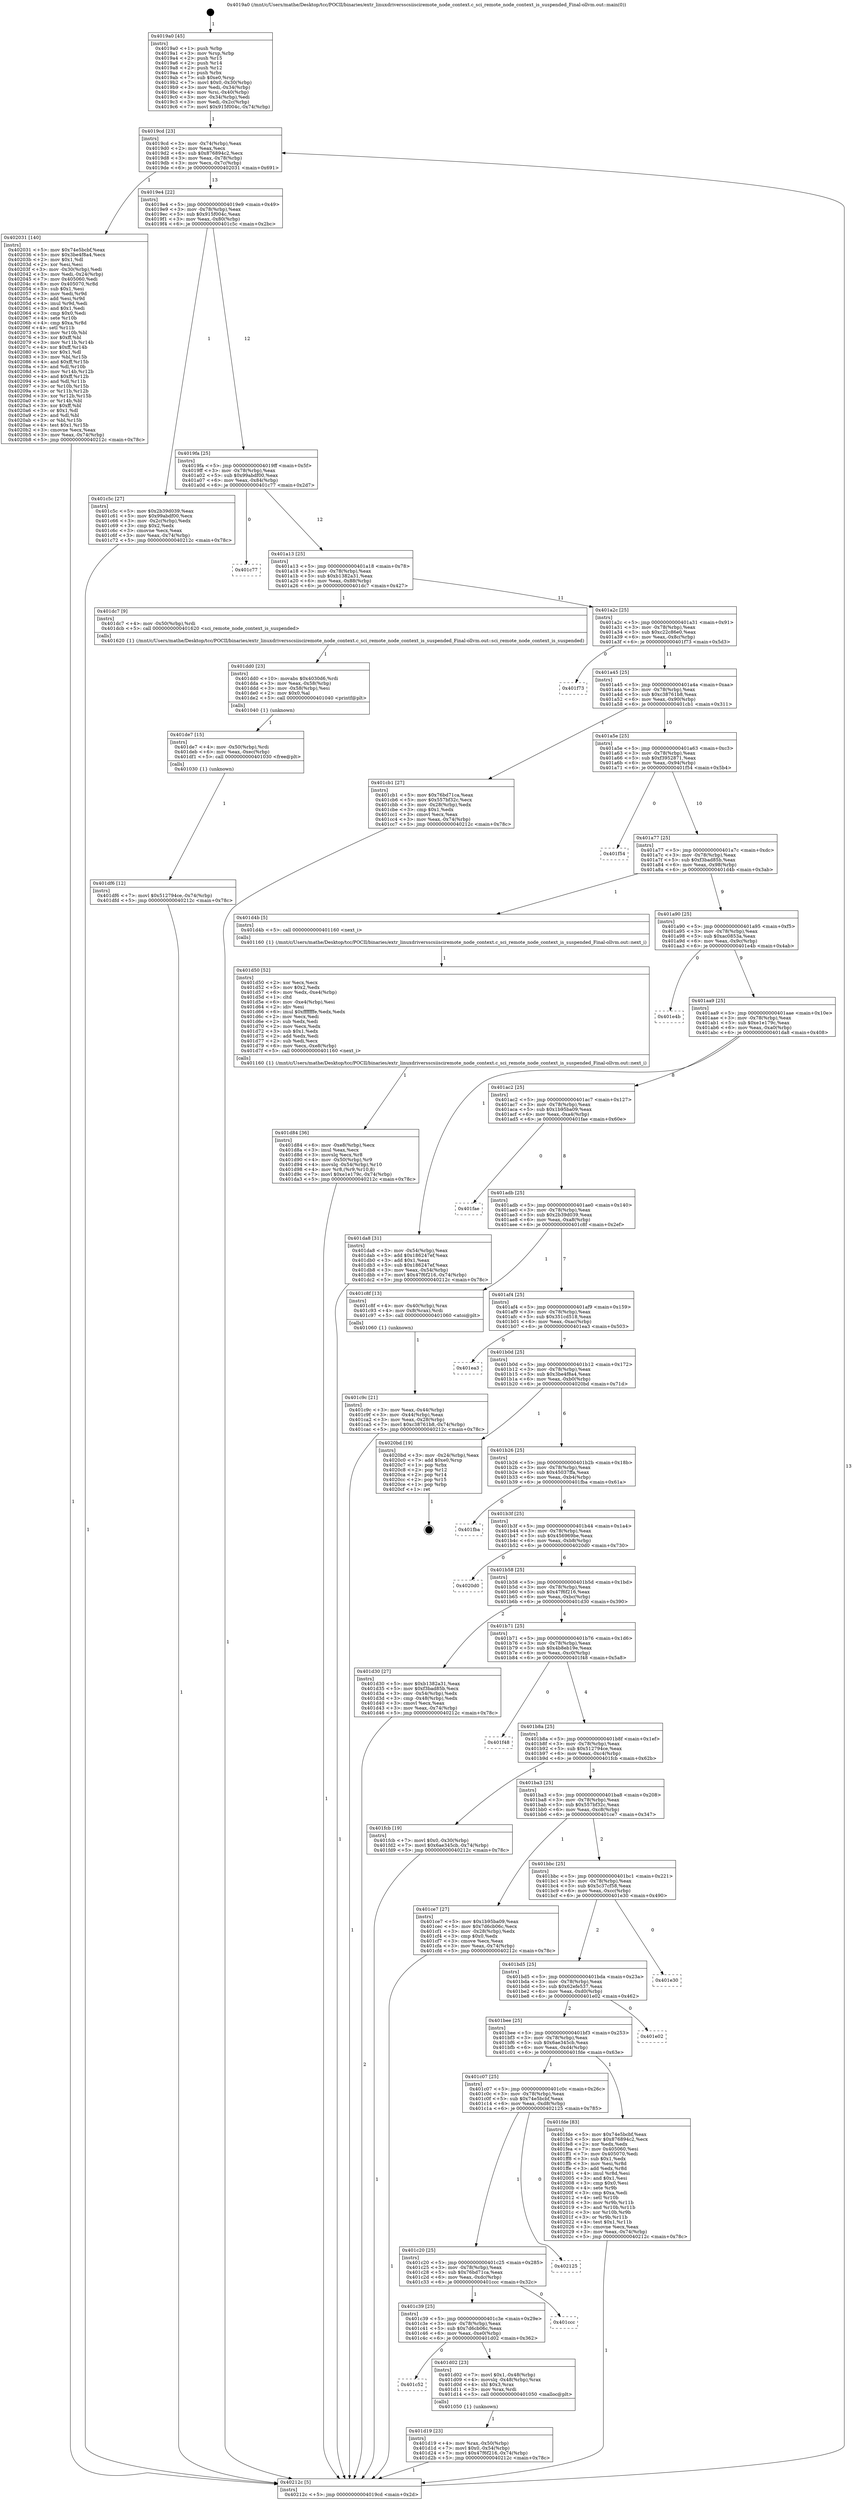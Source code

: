 digraph "0x4019a0" {
  label = "0x4019a0 (/mnt/c/Users/mathe/Desktop/tcc/POCII/binaries/extr_linuxdriversscsiisciremote_node_context.c_sci_remote_node_context_is_suspended_Final-ollvm.out::main(0))"
  labelloc = "t"
  node[shape=record]

  Entry [label="",width=0.3,height=0.3,shape=circle,fillcolor=black,style=filled]
  "0x4019cd" [label="{
     0x4019cd [23]\l
     | [instrs]\l
     &nbsp;&nbsp;0x4019cd \<+3\>: mov -0x74(%rbp),%eax\l
     &nbsp;&nbsp;0x4019d0 \<+2\>: mov %eax,%ecx\l
     &nbsp;&nbsp;0x4019d2 \<+6\>: sub $0x876894c2,%ecx\l
     &nbsp;&nbsp;0x4019d8 \<+3\>: mov %eax,-0x78(%rbp)\l
     &nbsp;&nbsp;0x4019db \<+3\>: mov %ecx,-0x7c(%rbp)\l
     &nbsp;&nbsp;0x4019de \<+6\>: je 0000000000402031 \<main+0x691\>\l
  }"]
  "0x402031" [label="{
     0x402031 [140]\l
     | [instrs]\l
     &nbsp;&nbsp;0x402031 \<+5\>: mov $0x74e5bcbf,%eax\l
     &nbsp;&nbsp;0x402036 \<+5\>: mov $0x3be4f8a4,%ecx\l
     &nbsp;&nbsp;0x40203b \<+2\>: mov $0x1,%dl\l
     &nbsp;&nbsp;0x40203d \<+2\>: xor %esi,%esi\l
     &nbsp;&nbsp;0x40203f \<+3\>: mov -0x30(%rbp),%edi\l
     &nbsp;&nbsp;0x402042 \<+3\>: mov %edi,-0x24(%rbp)\l
     &nbsp;&nbsp;0x402045 \<+7\>: mov 0x405060,%edi\l
     &nbsp;&nbsp;0x40204c \<+8\>: mov 0x405070,%r8d\l
     &nbsp;&nbsp;0x402054 \<+3\>: sub $0x1,%esi\l
     &nbsp;&nbsp;0x402057 \<+3\>: mov %edi,%r9d\l
     &nbsp;&nbsp;0x40205a \<+3\>: add %esi,%r9d\l
     &nbsp;&nbsp;0x40205d \<+4\>: imul %r9d,%edi\l
     &nbsp;&nbsp;0x402061 \<+3\>: and $0x1,%edi\l
     &nbsp;&nbsp;0x402064 \<+3\>: cmp $0x0,%edi\l
     &nbsp;&nbsp;0x402067 \<+4\>: sete %r10b\l
     &nbsp;&nbsp;0x40206b \<+4\>: cmp $0xa,%r8d\l
     &nbsp;&nbsp;0x40206f \<+4\>: setl %r11b\l
     &nbsp;&nbsp;0x402073 \<+3\>: mov %r10b,%bl\l
     &nbsp;&nbsp;0x402076 \<+3\>: xor $0xff,%bl\l
     &nbsp;&nbsp;0x402079 \<+3\>: mov %r11b,%r14b\l
     &nbsp;&nbsp;0x40207c \<+4\>: xor $0xff,%r14b\l
     &nbsp;&nbsp;0x402080 \<+3\>: xor $0x1,%dl\l
     &nbsp;&nbsp;0x402083 \<+3\>: mov %bl,%r15b\l
     &nbsp;&nbsp;0x402086 \<+4\>: and $0xff,%r15b\l
     &nbsp;&nbsp;0x40208a \<+3\>: and %dl,%r10b\l
     &nbsp;&nbsp;0x40208d \<+3\>: mov %r14b,%r12b\l
     &nbsp;&nbsp;0x402090 \<+4\>: and $0xff,%r12b\l
     &nbsp;&nbsp;0x402094 \<+3\>: and %dl,%r11b\l
     &nbsp;&nbsp;0x402097 \<+3\>: or %r10b,%r15b\l
     &nbsp;&nbsp;0x40209a \<+3\>: or %r11b,%r12b\l
     &nbsp;&nbsp;0x40209d \<+3\>: xor %r12b,%r15b\l
     &nbsp;&nbsp;0x4020a0 \<+3\>: or %r14b,%bl\l
     &nbsp;&nbsp;0x4020a3 \<+3\>: xor $0xff,%bl\l
     &nbsp;&nbsp;0x4020a6 \<+3\>: or $0x1,%dl\l
     &nbsp;&nbsp;0x4020a9 \<+2\>: and %dl,%bl\l
     &nbsp;&nbsp;0x4020ab \<+3\>: or %bl,%r15b\l
     &nbsp;&nbsp;0x4020ae \<+4\>: test $0x1,%r15b\l
     &nbsp;&nbsp;0x4020b2 \<+3\>: cmovne %ecx,%eax\l
     &nbsp;&nbsp;0x4020b5 \<+3\>: mov %eax,-0x74(%rbp)\l
     &nbsp;&nbsp;0x4020b8 \<+5\>: jmp 000000000040212c \<main+0x78c\>\l
  }"]
  "0x4019e4" [label="{
     0x4019e4 [22]\l
     | [instrs]\l
     &nbsp;&nbsp;0x4019e4 \<+5\>: jmp 00000000004019e9 \<main+0x49\>\l
     &nbsp;&nbsp;0x4019e9 \<+3\>: mov -0x78(%rbp),%eax\l
     &nbsp;&nbsp;0x4019ec \<+5\>: sub $0x915f004c,%eax\l
     &nbsp;&nbsp;0x4019f1 \<+3\>: mov %eax,-0x80(%rbp)\l
     &nbsp;&nbsp;0x4019f4 \<+6\>: je 0000000000401c5c \<main+0x2bc\>\l
  }"]
  Exit [label="",width=0.3,height=0.3,shape=circle,fillcolor=black,style=filled,peripheries=2]
  "0x401c5c" [label="{
     0x401c5c [27]\l
     | [instrs]\l
     &nbsp;&nbsp;0x401c5c \<+5\>: mov $0x2b39d039,%eax\l
     &nbsp;&nbsp;0x401c61 \<+5\>: mov $0x99abdf00,%ecx\l
     &nbsp;&nbsp;0x401c66 \<+3\>: mov -0x2c(%rbp),%edx\l
     &nbsp;&nbsp;0x401c69 \<+3\>: cmp $0x2,%edx\l
     &nbsp;&nbsp;0x401c6c \<+3\>: cmovne %ecx,%eax\l
     &nbsp;&nbsp;0x401c6f \<+3\>: mov %eax,-0x74(%rbp)\l
     &nbsp;&nbsp;0x401c72 \<+5\>: jmp 000000000040212c \<main+0x78c\>\l
  }"]
  "0x4019fa" [label="{
     0x4019fa [25]\l
     | [instrs]\l
     &nbsp;&nbsp;0x4019fa \<+5\>: jmp 00000000004019ff \<main+0x5f\>\l
     &nbsp;&nbsp;0x4019ff \<+3\>: mov -0x78(%rbp),%eax\l
     &nbsp;&nbsp;0x401a02 \<+5\>: sub $0x99abdf00,%eax\l
     &nbsp;&nbsp;0x401a07 \<+6\>: mov %eax,-0x84(%rbp)\l
     &nbsp;&nbsp;0x401a0d \<+6\>: je 0000000000401c77 \<main+0x2d7\>\l
  }"]
  "0x40212c" [label="{
     0x40212c [5]\l
     | [instrs]\l
     &nbsp;&nbsp;0x40212c \<+5\>: jmp 00000000004019cd \<main+0x2d\>\l
  }"]
  "0x4019a0" [label="{
     0x4019a0 [45]\l
     | [instrs]\l
     &nbsp;&nbsp;0x4019a0 \<+1\>: push %rbp\l
     &nbsp;&nbsp;0x4019a1 \<+3\>: mov %rsp,%rbp\l
     &nbsp;&nbsp;0x4019a4 \<+2\>: push %r15\l
     &nbsp;&nbsp;0x4019a6 \<+2\>: push %r14\l
     &nbsp;&nbsp;0x4019a8 \<+2\>: push %r12\l
     &nbsp;&nbsp;0x4019aa \<+1\>: push %rbx\l
     &nbsp;&nbsp;0x4019ab \<+7\>: sub $0xe0,%rsp\l
     &nbsp;&nbsp;0x4019b2 \<+7\>: movl $0x0,-0x30(%rbp)\l
     &nbsp;&nbsp;0x4019b9 \<+3\>: mov %edi,-0x34(%rbp)\l
     &nbsp;&nbsp;0x4019bc \<+4\>: mov %rsi,-0x40(%rbp)\l
     &nbsp;&nbsp;0x4019c0 \<+3\>: mov -0x34(%rbp),%edi\l
     &nbsp;&nbsp;0x4019c3 \<+3\>: mov %edi,-0x2c(%rbp)\l
     &nbsp;&nbsp;0x4019c6 \<+7\>: movl $0x915f004c,-0x74(%rbp)\l
  }"]
  "0x401df6" [label="{
     0x401df6 [12]\l
     | [instrs]\l
     &nbsp;&nbsp;0x401df6 \<+7\>: movl $0x512794ce,-0x74(%rbp)\l
     &nbsp;&nbsp;0x401dfd \<+5\>: jmp 000000000040212c \<main+0x78c\>\l
  }"]
  "0x401c77" [label="{
     0x401c77\l
  }", style=dashed]
  "0x401a13" [label="{
     0x401a13 [25]\l
     | [instrs]\l
     &nbsp;&nbsp;0x401a13 \<+5\>: jmp 0000000000401a18 \<main+0x78\>\l
     &nbsp;&nbsp;0x401a18 \<+3\>: mov -0x78(%rbp),%eax\l
     &nbsp;&nbsp;0x401a1b \<+5\>: sub $0xb1382a31,%eax\l
     &nbsp;&nbsp;0x401a20 \<+6\>: mov %eax,-0x88(%rbp)\l
     &nbsp;&nbsp;0x401a26 \<+6\>: je 0000000000401dc7 \<main+0x427\>\l
  }"]
  "0x401de7" [label="{
     0x401de7 [15]\l
     | [instrs]\l
     &nbsp;&nbsp;0x401de7 \<+4\>: mov -0x50(%rbp),%rdi\l
     &nbsp;&nbsp;0x401deb \<+6\>: mov %eax,-0xec(%rbp)\l
     &nbsp;&nbsp;0x401df1 \<+5\>: call 0000000000401030 \<free@plt\>\l
     | [calls]\l
     &nbsp;&nbsp;0x401030 \{1\} (unknown)\l
  }"]
  "0x401dc7" [label="{
     0x401dc7 [9]\l
     | [instrs]\l
     &nbsp;&nbsp;0x401dc7 \<+4\>: mov -0x50(%rbp),%rdi\l
     &nbsp;&nbsp;0x401dcb \<+5\>: call 0000000000401620 \<sci_remote_node_context_is_suspended\>\l
     | [calls]\l
     &nbsp;&nbsp;0x401620 \{1\} (/mnt/c/Users/mathe/Desktop/tcc/POCII/binaries/extr_linuxdriversscsiisciremote_node_context.c_sci_remote_node_context_is_suspended_Final-ollvm.out::sci_remote_node_context_is_suspended)\l
  }"]
  "0x401a2c" [label="{
     0x401a2c [25]\l
     | [instrs]\l
     &nbsp;&nbsp;0x401a2c \<+5\>: jmp 0000000000401a31 \<main+0x91\>\l
     &nbsp;&nbsp;0x401a31 \<+3\>: mov -0x78(%rbp),%eax\l
     &nbsp;&nbsp;0x401a34 \<+5\>: sub $0xc22c86e0,%eax\l
     &nbsp;&nbsp;0x401a39 \<+6\>: mov %eax,-0x8c(%rbp)\l
     &nbsp;&nbsp;0x401a3f \<+6\>: je 0000000000401f73 \<main+0x5d3\>\l
  }"]
  "0x401dd0" [label="{
     0x401dd0 [23]\l
     | [instrs]\l
     &nbsp;&nbsp;0x401dd0 \<+10\>: movabs $0x4030d6,%rdi\l
     &nbsp;&nbsp;0x401dda \<+3\>: mov %eax,-0x58(%rbp)\l
     &nbsp;&nbsp;0x401ddd \<+3\>: mov -0x58(%rbp),%esi\l
     &nbsp;&nbsp;0x401de0 \<+2\>: mov $0x0,%al\l
     &nbsp;&nbsp;0x401de2 \<+5\>: call 0000000000401040 \<printf@plt\>\l
     | [calls]\l
     &nbsp;&nbsp;0x401040 \{1\} (unknown)\l
  }"]
  "0x401f73" [label="{
     0x401f73\l
  }", style=dashed]
  "0x401a45" [label="{
     0x401a45 [25]\l
     | [instrs]\l
     &nbsp;&nbsp;0x401a45 \<+5\>: jmp 0000000000401a4a \<main+0xaa\>\l
     &nbsp;&nbsp;0x401a4a \<+3\>: mov -0x78(%rbp),%eax\l
     &nbsp;&nbsp;0x401a4d \<+5\>: sub $0xc38761b8,%eax\l
     &nbsp;&nbsp;0x401a52 \<+6\>: mov %eax,-0x90(%rbp)\l
     &nbsp;&nbsp;0x401a58 \<+6\>: je 0000000000401cb1 \<main+0x311\>\l
  }"]
  "0x401d84" [label="{
     0x401d84 [36]\l
     | [instrs]\l
     &nbsp;&nbsp;0x401d84 \<+6\>: mov -0xe8(%rbp),%ecx\l
     &nbsp;&nbsp;0x401d8a \<+3\>: imul %eax,%ecx\l
     &nbsp;&nbsp;0x401d8d \<+3\>: movslq %ecx,%r8\l
     &nbsp;&nbsp;0x401d90 \<+4\>: mov -0x50(%rbp),%r9\l
     &nbsp;&nbsp;0x401d94 \<+4\>: movslq -0x54(%rbp),%r10\l
     &nbsp;&nbsp;0x401d98 \<+4\>: mov %r8,(%r9,%r10,8)\l
     &nbsp;&nbsp;0x401d9c \<+7\>: movl $0xe1e179c,-0x74(%rbp)\l
     &nbsp;&nbsp;0x401da3 \<+5\>: jmp 000000000040212c \<main+0x78c\>\l
  }"]
  "0x401cb1" [label="{
     0x401cb1 [27]\l
     | [instrs]\l
     &nbsp;&nbsp;0x401cb1 \<+5\>: mov $0x76bd71ca,%eax\l
     &nbsp;&nbsp;0x401cb6 \<+5\>: mov $0x557bf32c,%ecx\l
     &nbsp;&nbsp;0x401cbb \<+3\>: mov -0x28(%rbp),%edx\l
     &nbsp;&nbsp;0x401cbe \<+3\>: cmp $0x1,%edx\l
     &nbsp;&nbsp;0x401cc1 \<+3\>: cmovl %ecx,%eax\l
     &nbsp;&nbsp;0x401cc4 \<+3\>: mov %eax,-0x74(%rbp)\l
     &nbsp;&nbsp;0x401cc7 \<+5\>: jmp 000000000040212c \<main+0x78c\>\l
  }"]
  "0x401a5e" [label="{
     0x401a5e [25]\l
     | [instrs]\l
     &nbsp;&nbsp;0x401a5e \<+5\>: jmp 0000000000401a63 \<main+0xc3\>\l
     &nbsp;&nbsp;0x401a63 \<+3\>: mov -0x78(%rbp),%eax\l
     &nbsp;&nbsp;0x401a66 \<+5\>: sub $0xf3952871,%eax\l
     &nbsp;&nbsp;0x401a6b \<+6\>: mov %eax,-0x94(%rbp)\l
     &nbsp;&nbsp;0x401a71 \<+6\>: je 0000000000401f54 \<main+0x5b4\>\l
  }"]
  "0x401d50" [label="{
     0x401d50 [52]\l
     | [instrs]\l
     &nbsp;&nbsp;0x401d50 \<+2\>: xor %ecx,%ecx\l
     &nbsp;&nbsp;0x401d52 \<+5\>: mov $0x2,%edx\l
     &nbsp;&nbsp;0x401d57 \<+6\>: mov %edx,-0xe4(%rbp)\l
     &nbsp;&nbsp;0x401d5d \<+1\>: cltd\l
     &nbsp;&nbsp;0x401d5e \<+6\>: mov -0xe4(%rbp),%esi\l
     &nbsp;&nbsp;0x401d64 \<+2\>: idiv %esi\l
     &nbsp;&nbsp;0x401d66 \<+6\>: imul $0xfffffffe,%edx,%edx\l
     &nbsp;&nbsp;0x401d6c \<+2\>: mov %ecx,%edi\l
     &nbsp;&nbsp;0x401d6e \<+2\>: sub %edx,%edi\l
     &nbsp;&nbsp;0x401d70 \<+2\>: mov %ecx,%edx\l
     &nbsp;&nbsp;0x401d72 \<+3\>: sub $0x1,%edx\l
     &nbsp;&nbsp;0x401d75 \<+2\>: add %edx,%edi\l
     &nbsp;&nbsp;0x401d77 \<+2\>: sub %edi,%ecx\l
     &nbsp;&nbsp;0x401d79 \<+6\>: mov %ecx,-0xe8(%rbp)\l
     &nbsp;&nbsp;0x401d7f \<+5\>: call 0000000000401160 \<next_i\>\l
     | [calls]\l
     &nbsp;&nbsp;0x401160 \{1\} (/mnt/c/Users/mathe/Desktop/tcc/POCII/binaries/extr_linuxdriversscsiisciremote_node_context.c_sci_remote_node_context_is_suspended_Final-ollvm.out::next_i)\l
  }"]
  "0x401f54" [label="{
     0x401f54\l
  }", style=dashed]
  "0x401a77" [label="{
     0x401a77 [25]\l
     | [instrs]\l
     &nbsp;&nbsp;0x401a77 \<+5\>: jmp 0000000000401a7c \<main+0xdc\>\l
     &nbsp;&nbsp;0x401a7c \<+3\>: mov -0x78(%rbp),%eax\l
     &nbsp;&nbsp;0x401a7f \<+5\>: sub $0xf3bad85b,%eax\l
     &nbsp;&nbsp;0x401a84 \<+6\>: mov %eax,-0x98(%rbp)\l
     &nbsp;&nbsp;0x401a8a \<+6\>: je 0000000000401d4b \<main+0x3ab\>\l
  }"]
  "0x401d19" [label="{
     0x401d19 [23]\l
     | [instrs]\l
     &nbsp;&nbsp;0x401d19 \<+4\>: mov %rax,-0x50(%rbp)\l
     &nbsp;&nbsp;0x401d1d \<+7\>: movl $0x0,-0x54(%rbp)\l
     &nbsp;&nbsp;0x401d24 \<+7\>: movl $0x47f6f216,-0x74(%rbp)\l
     &nbsp;&nbsp;0x401d2b \<+5\>: jmp 000000000040212c \<main+0x78c\>\l
  }"]
  "0x401d4b" [label="{
     0x401d4b [5]\l
     | [instrs]\l
     &nbsp;&nbsp;0x401d4b \<+5\>: call 0000000000401160 \<next_i\>\l
     | [calls]\l
     &nbsp;&nbsp;0x401160 \{1\} (/mnt/c/Users/mathe/Desktop/tcc/POCII/binaries/extr_linuxdriversscsiisciremote_node_context.c_sci_remote_node_context_is_suspended_Final-ollvm.out::next_i)\l
  }"]
  "0x401a90" [label="{
     0x401a90 [25]\l
     | [instrs]\l
     &nbsp;&nbsp;0x401a90 \<+5\>: jmp 0000000000401a95 \<main+0xf5\>\l
     &nbsp;&nbsp;0x401a95 \<+3\>: mov -0x78(%rbp),%eax\l
     &nbsp;&nbsp;0x401a98 \<+5\>: sub $0xac0853a,%eax\l
     &nbsp;&nbsp;0x401a9d \<+6\>: mov %eax,-0x9c(%rbp)\l
     &nbsp;&nbsp;0x401aa3 \<+6\>: je 0000000000401e4b \<main+0x4ab\>\l
  }"]
  "0x401c52" [label="{
     0x401c52\l
  }", style=dashed]
  "0x401e4b" [label="{
     0x401e4b\l
  }", style=dashed]
  "0x401aa9" [label="{
     0x401aa9 [25]\l
     | [instrs]\l
     &nbsp;&nbsp;0x401aa9 \<+5\>: jmp 0000000000401aae \<main+0x10e\>\l
     &nbsp;&nbsp;0x401aae \<+3\>: mov -0x78(%rbp),%eax\l
     &nbsp;&nbsp;0x401ab1 \<+5\>: sub $0xe1e179c,%eax\l
     &nbsp;&nbsp;0x401ab6 \<+6\>: mov %eax,-0xa0(%rbp)\l
     &nbsp;&nbsp;0x401abc \<+6\>: je 0000000000401da8 \<main+0x408\>\l
  }"]
  "0x401d02" [label="{
     0x401d02 [23]\l
     | [instrs]\l
     &nbsp;&nbsp;0x401d02 \<+7\>: movl $0x1,-0x48(%rbp)\l
     &nbsp;&nbsp;0x401d09 \<+4\>: movslq -0x48(%rbp),%rax\l
     &nbsp;&nbsp;0x401d0d \<+4\>: shl $0x3,%rax\l
     &nbsp;&nbsp;0x401d11 \<+3\>: mov %rax,%rdi\l
     &nbsp;&nbsp;0x401d14 \<+5\>: call 0000000000401050 \<malloc@plt\>\l
     | [calls]\l
     &nbsp;&nbsp;0x401050 \{1\} (unknown)\l
  }"]
  "0x401da8" [label="{
     0x401da8 [31]\l
     | [instrs]\l
     &nbsp;&nbsp;0x401da8 \<+3\>: mov -0x54(%rbp),%eax\l
     &nbsp;&nbsp;0x401dab \<+5\>: add $0x186247ef,%eax\l
     &nbsp;&nbsp;0x401db0 \<+3\>: add $0x1,%eax\l
     &nbsp;&nbsp;0x401db3 \<+5\>: sub $0x186247ef,%eax\l
     &nbsp;&nbsp;0x401db8 \<+3\>: mov %eax,-0x54(%rbp)\l
     &nbsp;&nbsp;0x401dbb \<+7\>: movl $0x47f6f216,-0x74(%rbp)\l
     &nbsp;&nbsp;0x401dc2 \<+5\>: jmp 000000000040212c \<main+0x78c\>\l
  }"]
  "0x401ac2" [label="{
     0x401ac2 [25]\l
     | [instrs]\l
     &nbsp;&nbsp;0x401ac2 \<+5\>: jmp 0000000000401ac7 \<main+0x127\>\l
     &nbsp;&nbsp;0x401ac7 \<+3\>: mov -0x78(%rbp),%eax\l
     &nbsp;&nbsp;0x401aca \<+5\>: sub $0x1b95ba09,%eax\l
     &nbsp;&nbsp;0x401acf \<+6\>: mov %eax,-0xa4(%rbp)\l
     &nbsp;&nbsp;0x401ad5 \<+6\>: je 0000000000401fae \<main+0x60e\>\l
  }"]
  "0x401c39" [label="{
     0x401c39 [25]\l
     | [instrs]\l
     &nbsp;&nbsp;0x401c39 \<+5\>: jmp 0000000000401c3e \<main+0x29e\>\l
     &nbsp;&nbsp;0x401c3e \<+3\>: mov -0x78(%rbp),%eax\l
     &nbsp;&nbsp;0x401c41 \<+5\>: sub $0x7d6cb06c,%eax\l
     &nbsp;&nbsp;0x401c46 \<+6\>: mov %eax,-0xe0(%rbp)\l
     &nbsp;&nbsp;0x401c4c \<+6\>: je 0000000000401d02 \<main+0x362\>\l
  }"]
  "0x401fae" [label="{
     0x401fae\l
  }", style=dashed]
  "0x401adb" [label="{
     0x401adb [25]\l
     | [instrs]\l
     &nbsp;&nbsp;0x401adb \<+5\>: jmp 0000000000401ae0 \<main+0x140\>\l
     &nbsp;&nbsp;0x401ae0 \<+3\>: mov -0x78(%rbp),%eax\l
     &nbsp;&nbsp;0x401ae3 \<+5\>: sub $0x2b39d039,%eax\l
     &nbsp;&nbsp;0x401ae8 \<+6\>: mov %eax,-0xa8(%rbp)\l
     &nbsp;&nbsp;0x401aee \<+6\>: je 0000000000401c8f \<main+0x2ef\>\l
  }"]
  "0x401ccc" [label="{
     0x401ccc\l
  }", style=dashed]
  "0x401c8f" [label="{
     0x401c8f [13]\l
     | [instrs]\l
     &nbsp;&nbsp;0x401c8f \<+4\>: mov -0x40(%rbp),%rax\l
     &nbsp;&nbsp;0x401c93 \<+4\>: mov 0x8(%rax),%rdi\l
     &nbsp;&nbsp;0x401c97 \<+5\>: call 0000000000401060 \<atoi@plt\>\l
     | [calls]\l
     &nbsp;&nbsp;0x401060 \{1\} (unknown)\l
  }"]
  "0x401af4" [label="{
     0x401af4 [25]\l
     | [instrs]\l
     &nbsp;&nbsp;0x401af4 \<+5\>: jmp 0000000000401af9 \<main+0x159\>\l
     &nbsp;&nbsp;0x401af9 \<+3\>: mov -0x78(%rbp),%eax\l
     &nbsp;&nbsp;0x401afc \<+5\>: sub $0x351cd518,%eax\l
     &nbsp;&nbsp;0x401b01 \<+6\>: mov %eax,-0xac(%rbp)\l
     &nbsp;&nbsp;0x401b07 \<+6\>: je 0000000000401ea3 \<main+0x503\>\l
  }"]
  "0x401c9c" [label="{
     0x401c9c [21]\l
     | [instrs]\l
     &nbsp;&nbsp;0x401c9c \<+3\>: mov %eax,-0x44(%rbp)\l
     &nbsp;&nbsp;0x401c9f \<+3\>: mov -0x44(%rbp),%eax\l
     &nbsp;&nbsp;0x401ca2 \<+3\>: mov %eax,-0x28(%rbp)\l
     &nbsp;&nbsp;0x401ca5 \<+7\>: movl $0xc38761b8,-0x74(%rbp)\l
     &nbsp;&nbsp;0x401cac \<+5\>: jmp 000000000040212c \<main+0x78c\>\l
  }"]
  "0x401c20" [label="{
     0x401c20 [25]\l
     | [instrs]\l
     &nbsp;&nbsp;0x401c20 \<+5\>: jmp 0000000000401c25 \<main+0x285\>\l
     &nbsp;&nbsp;0x401c25 \<+3\>: mov -0x78(%rbp),%eax\l
     &nbsp;&nbsp;0x401c28 \<+5\>: sub $0x76bd71ca,%eax\l
     &nbsp;&nbsp;0x401c2d \<+6\>: mov %eax,-0xdc(%rbp)\l
     &nbsp;&nbsp;0x401c33 \<+6\>: je 0000000000401ccc \<main+0x32c\>\l
  }"]
  "0x401ea3" [label="{
     0x401ea3\l
  }", style=dashed]
  "0x401b0d" [label="{
     0x401b0d [25]\l
     | [instrs]\l
     &nbsp;&nbsp;0x401b0d \<+5\>: jmp 0000000000401b12 \<main+0x172\>\l
     &nbsp;&nbsp;0x401b12 \<+3\>: mov -0x78(%rbp),%eax\l
     &nbsp;&nbsp;0x401b15 \<+5\>: sub $0x3be4f8a4,%eax\l
     &nbsp;&nbsp;0x401b1a \<+6\>: mov %eax,-0xb0(%rbp)\l
     &nbsp;&nbsp;0x401b20 \<+6\>: je 00000000004020bd \<main+0x71d\>\l
  }"]
  "0x402125" [label="{
     0x402125\l
  }", style=dashed]
  "0x4020bd" [label="{
     0x4020bd [19]\l
     | [instrs]\l
     &nbsp;&nbsp;0x4020bd \<+3\>: mov -0x24(%rbp),%eax\l
     &nbsp;&nbsp;0x4020c0 \<+7\>: add $0xe0,%rsp\l
     &nbsp;&nbsp;0x4020c7 \<+1\>: pop %rbx\l
     &nbsp;&nbsp;0x4020c8 \<+2\>: pop %r12\l
     &nbsp;&nbsp;0x4020ca \<+2\>: pop %r14\l
     &nbsp;&nbsp;0x4020cc \<+2\>: pop %r15\l
     &nbsp;&nbsp;0x4020ce \<+1\>: pop %rbp\l
     &nbsp;&nbsp;0x4020cf \<+1\>: ret\l
  }"]
  "0x401b26" [label="{
     0x401b26 [25]\l
     | [instrs]\l
     &nbsp;&nbsp;0x401b26 \<+5\>: jmp 0000000000401b2b \<main+0x18b\>\l
     &nbsp;&nbsp;0x401b2b \<+3\>: mov -0x78(%rbp),%eax\l
     &nbsp;&nbsp;0x401b2e \<+5\>: sub $0x45037ffa,%eax\l
     &nbsp;&nbsp;0x401b33 \<+6\>: mov %eax,-0xb4(%rbp)\l
     &nbsp;&nbsp;0x401b39 \<+6\>: je 0000000000401fba \<main+0x61a\>\l
  }"]
  "0x401c07" [label="{
     0x401c07 [25]\l
     | [instrs]\l
     &nbsp;&nbsp;0x401c07 \<+5\>: jmp 0000000000401c0c \<main+0x26c\>\l
     &nbsp;&nbsp;0x401c0c \<+3\>: mov -0x78(%rbp),%eax\l
     &nbsp;&nbsp;0x401c0f \<+5\>: sub $0x74e5bcbf,%eax\l
     &nbsp;&nbsp;0x401c14 \<+6\>: mov %eax,-0xd8(%rbp)\l
     &nbsp;&nbsp;0x401c1a \<+6\>: je 0000000000402125 \<main+0x785\>\l
  }"]
  "0x401fba" [label="{
     0x401fba\l
  }", style=dashed]
  "0x401b3f" [label="{
     0x401b3f [25]\l
     | [instrs]\l
     &nbsp;&nbsp;0x401b3f \<+5\>: jmp 0000000000401b44 \<main+0x1a4\>\l
     &nbsp;&nbsp;0x401b44 \<+3\>: mov -0x78(%rbp),%eax\l
     &nbsp;&nbsp;0x401b47 \<+5\>: sub $0x456969be,%eax\l
     &nbsp;&nbsp;0x401b4c \<+6\>: mov %eax,-0xb8(%rbp)\l
     &nbsp;&nbsp;0x401b52 \<+6\>: je 00000000004020d0 \<main+0x730\>\l
  }"]
  "0x401fde" [label="{
     0x401fde [83]\l
     | [instrs]\l
     &nbsp;&nbsp;0x401fde \<+5\>: mov $0x74e5bcbf,%eax\l
     &nbsp;&nbsp;0x401fe3 \<+5\>: mov $0x876894c2,%ecx\l
     &nbsp;&nbsp;0x401fe8 \<+2\>: xor %edx,%edx\l
     &nbsp;&nbsp;0x401fea \<+7\>: mov 0x405060,%esi\l
     &nbsp;&nbsp;0x401ff1 \<+7\>: mov 0x405070,%edi\l
     &nbsp;&nbsp;0x401ff8 \<+3\>: sub $0x1,%edx\l
     &nbsp;&nbsp;0x401ffb \<+3\>: mov %esi,%r8d\l
     &nbsp;&nbsp;0x401ffe \<+3\>: add %edx,%r8d\l
     &nbsp;&nbsp;0x402001 \<+4\>: imul %r8d,%esi\l
     &nbsp;&nbsp;0x402005 \<+3\>: and $0x1,%esi\l
     &nbsp;&nbsp;0x402008 \<+3\>: cmp $0x0,%esi\l
     &nbsp;&nbsp;0x40200b \<+4\>: sete %r9b\l
     &nbsp;&nbsp;0x40200f \<+3\>: cmp $0xa,%edi\l
     &nbsp;&nbsp;0x402012 \<+4\>: setl %r10b\l
     &nbsp;&nbsp;0x402016 \<+3\>: mov %r9b,%r11b\l
     &nbsp;&nbsp;0x402019 \<+3\>: and %r10b,%r11b\l
     &nbsp;&nbsp;0x40201c \<+3\>: xor %r10b,%r9b\l
     &nbsp;&nbsp;0x40201f \<+3\>: or %r9b,%r11b\l
     &nbsp;&nbsp;0x402022 \<+4\>: test $0x1,%r11b\l
     &nbsp;&nbsp;0x402026 \<+3\>: cmovne %ecx,%eax\l
     &nbsp;&nbsp;0x402029 \<+3\>: mov %eax,-0x74(%rbp)\l
     &nbsp;&nbsp;0x40202c \<+5\>: jmp 000000000040212c \<main+0x78c\>\l
  }"]
  "0x4020d0" [label="{
     0x4020d0\l
  }", style=dashed]
  "0x401b58" [label="{
     0x401b58 [25]\l
     | [instrs]\l
     &nbsp;&nbsp;0x401b58 \<+5\>: jmp 0000000000401b5d \<main+0x1bd\>\l
     &nbsp;&nbsp;0x401b5d \<+3\>: mov -0x78(%rbp),%eax\l
     &nbsp;&nbsp;0x401b60 \<+5\>: sub $0x47f6f216,%eax\l
     &nbsp;&nbsp;0x401b65 \<+6\>: mov %eax,-0xbc(%rbp)\l
     &nbsp;&nbsp;0x401b6b \<+6\>: je 0000000000401d30 \<main+0x390\>\l
  }"]
  "0x401bee" [label="{
     0x401bee [25]\l
     | [instrs]\l
     &nbsp;&nbsp;0x401bee \<+5\>: jmp 0000000000401bf3 \<main+0x253\>\l
     &nbsp;&nbsp;0x401bf3 \<+3\>: mov -0x78(%rbp),%eax\l
     &nbsp;&nbsp;0x401bf6 \<+5\>: sub $0x6ae345cb,%eax\l
     &nbsp;&nbsp;0x401bfb \<+6\>: mov %eax,-0xd4(%rbp)\l
     &nbsp;&nbsp;0x401c01 \<+6\>: je 0000000000401fde \<main+0x63e\>\l
  }"]
  "0x401d30" [label="{
     0x401d30 [27]\l
     | [instrs]\l
     &nbsp;&nbsp;0x401d30 \<+5\>: mov $0xb1382a31,%eax\l
     &nbsp;&nbsp;0x401d35 \<+5\>: mov $0xf3bad85b,%ecx\l
     &nbsp;&nbsp;0x401d3a \<+3\>: mov -0x54(%rbp),%edx\l
     &nbsp;&nbsp;0x401d3d \<+3\>: cmp -0x48(%rbp),%edx\l
     &nbsp;&nbsp;0x401d40 \<+3\>: cmovl %ecx,%eax\l
     &nbsp;&nbsp;0x401d43 \<+3\>: mov %eax,-0x74(%rbp)\l
     &nbsp;&nbsp;0x401d46 \<+5\>: jmp 000000000040212c \<main+0x78c\>\l
  }"]
  "0x401b71" [label="{
     0x401b71 [25]\l
     | [instrs]\l
     &nbsp;&nbsp;0x401b71 \<+5\>: jmp 0000000000401b76 \<main+0x1d6\>\l
     &nbsp;&nbsp;0x401b76 \<+3\>: mov -0x78(%rbp),%eax\l
     &nbsp;&nbsp;0x401b79 \<+5\>: sub $0x4b8eb19e,%eax\l
     &nbsp;&nbsp;0x401b7e \<+6\>: mov %eax,-0xc0(%rbp)\l
     &nbsp;&nbsp;0x401b84 \<+6\>: je 0000000000401f48 \<main+0x5a8\>\l
  }"]
  "0x401e02" [label="{
     0x401e02\l
  }", style=dashed]
  "0x401f48" [label="{
     0x401f48\l
  }", style=dashed]
  "0x401b8a" [label="{
     0x401b8a [25]\l
     | [instrs]\l
     &nbsp;&nbsp;0x401b8a \<+5\>: jmp 0000000000401b8f \<main+0x1ef\>\l
     &nbsp;&nbsp;0x401b8f \<+3\>: mov -0x78(%rbp),%eax\l
     &nbsp;&nbsp;0x401b92 \<+5\>: sub $0x512794ce,%eax\l
     &nbsp;&nbsp;0x401b97 \<+6\>: mov %eax,-0xc4(%rbp)\l
     &nbsp;&nbsp;0x401b9d \<+6\>: je 0000000000401fcb \<main+0x62b\>\l
  }"]
  "0x401bd5" [label="{
     0x401bd5 [25]\l
     | [instrs]\l
     &nbsp;&nbsp;0x401bd5 \<+5\>: jmp 0000000000401bda \<main+0x23a\>\l
     &nbsp;&nbsp;0x401bda \<+3\>: mov -0x78(%rbp),%eax\l
     &nbsp;&nbsp;0x401bdd \<+5\>: sub $0x62efe537,%eax\l
     &nbsp;&nbsp;0x401be2 \<+6\>: mov %eax,-0xd0(%rbp)\l
     &nbsp;&nbsp;0x401be8 \<+6\>: je 0000000000401e02 \<main+0x462\>\l
  }"]
  "0x401fcb" [label="{
     0x401fcb [19]\l
     | [instrs]\l
     &nbsp;&nbsp;0x401fcb \<+7\>: movl $0x0,-0x30(%rbp)\l
     &nbsp;&nbsp;0x401fd2 \<+7\>: movl $0x6ae345cb,-0x74(%rbp)\l
     &nbsp;&nbsp;0x401fd9 \<+5\>: jmp 000000000040212c \<main+0x78c\>\l
  }"]
  "0x401ba3" [label="{
     0x401ba3 [25]\l
     | [instrs]\l
     &nbsp;&nbsp;0x401ba3 \<+5\>: jmp 0000000000401ba8 \<main+0x208\>\l
     &nbsp;&nbsp;0x401ba8 \<+3\>: mov -0x78(%rbp),%eax\l
     &nbsp;&nbsp;0x401bab \<+5\>: sub $0x557bf32c,%eax\l
     &nbsp;&nbsp;0x401bb0 \<+6\>: mov %eax,-0xc8(%rbp)\l
     &nbsp;&nbsp;0x401bb6 \<+6\>: je 0000000000401ce7 \<main+0x347\>\l
  }"]
  "0x401e30" [label="{
     0x401e30\l
  }", style=dashed]
  "0x401ce7" [label="{
     0x401ce7 [27]\l
     | [instrs]\l
     &nbsp;&nbsp;0x401ce7 \<+5\>: mov $0x1b95ba09,%eax\l
     &nbsp;&nbsp;0x401cec \<+5\>: mov $0x7d6cb06c,%ecx\l
     &nbsp;&nbsp;0x401cf1 \<+3\>: mov -0x28(%rbp),%edx\l
     &nbsp;&nbsp;0x401cf4 \<+3\>: cmp $0x0,%edx\l
     &nbsp;&nbsp;0x401cf7 \<+3\>: cmove %ecx,%eax\l
     &nbsp;&nbsp;0x401cfa \<+3\>: mov %eax,-0x74(%rbp)\l
     &nbsp;&nbsp;0x401cfd \<+5\>: jmp 000000000040212c \<main+0x78c\>\l
  }"]
  "0x401bbc" [label="{
     0x401bbc [25]\l
     | [instrs]\l
     &nbsp;&nbsp;0x401bbc \<+5\>: jmp 0000000000401bc1 \<main+0x221\>\l
     &nbsp;&nbsp;0x401bc1 \<+3\>: mov -0x78(%rbp),%eax\l
     &nbsp;&nbsp;0x401bc4 \<+5\>: sub $0x5c37cf58,%eax\l
     &nbsp;&nbsp;0x401bc9 \<+6\>: mov %eax,-0xcc(%rbp)\l
     &nbsp;&nbsp;0x401bcf \<+6\>: je 0000000000401e30 \<main+0x490\>\l
  }"]
  Entry -> "0x4019a0" [label=" 1"]
  "0x4019cd" -> "0x402031" [label=" 1"]
  "0x4019cd" -> "0x4019e4" [label=" 13"]
  "0x4020bd" -> Exit [label=" 1"]
  "0x4019e4" -> "0x401c5c" [label=" 1"]
  "0x4019e4" -> "0x4019fa" [label=" 12"]
  "0x401c5c" -> "0x40212c" [label=" 1"]
  "0x4019a0" -> "0x4019cd" [label=" 1"]
  "0x40212c" -> "0x4019cd" [label=" 13"]
  "0x402031" -> "0x40212c" [label=" 1"]
  "0x4019fa" -> "0x401c77" [label=" 0"]
  "0x4019fa" -> "0x401a13" [label=" 12"]
  "0x401fde" -> "0x40212c" [label=" 1"]
  "0x401a13" -> "0x401dc7" [label=" 1"]
  "0x401a13" -> "0x401a2c" [label=" 11"]
  "0x401fcb" -> "0x40212c" [label=" 1"]
  "0x401a2c" -> "0x401f73" [label=" 0"]
  "0x401a2c" -> "0x401a45" [label=" 11"]
  "0x401df6" -> "0x40212c" [label=" 1"]
  "0x401a45" -> "0x401cb1" [label=" 1"]
  "0x401a45" -> "0x401a5e" [label=" 10"]
  "0x401de7" -> "0x401df6" [label=" 1"]
  "0x401a5e" -> "0x401f54" [label=" 0"]
  "0x401a5e" -> "0x401a77" [label=" 10"]
  "0x401dd0" -> "0x401de7" [label=" 1"]
  "0x401a77" -> "0x401d4b" [label=" 1"]
  "0x401a77" -> "0x401a90" [label=" 9"]
  "0x401dc7" -> "0x401dd0" [label=" 1"]
  "0x401a90" -> "0x401e4b" [label=" 0"]
  "0x401a90" -> "0x401aa9" [label=" 9"]
  "0x401da8" -> "0x40212c" [label=" 1"]
  "0x401aa9" -> "0x401da8" [label=" 1"]
  "0x401aa9" -> "0x401ac2" [label=" 8"]
  "0x401d84" -> "0x40212c" [label=" 1"]
  "0x401ac2" -> "0x401fae" [label=" 0"]
  "0x401ac2" -> "0x401adb" [label=" 8"]
  "0x401d4b" -> "0x401d50" [label=" 1"]
  "0x401adb" -> "0x401c8f" [label=" 1"]
  "0x401adb" -> "0x401af4" [label=" 7"]
  "0x401c8f" -> "0x401c9c" [label=" 1"]
  "0x401c9c" -> "0x40212c" [label=" 1"]
  "0x401cb1" -> "0x40212c" [label=" 1"]
  "0x401d30" -> "0x40212c" [label=" 2"]
  "0x401af4" -> "0x401ea3" [label=" 0"]
  "0x401af4" -> "0x401b0d" [label=" 7"]
  "0x401d02" -> "0x401d19" [label=" 1"]
  "0x401b0d" -> "0x4020bd" [label=" 1"]
  "0x401b0d" -> "0x401b26" [label=" 6"]
  "0x401c39" -> "0x401c52" [label=" 0"]
  "0x401b26" -> "0x401fba" [label=" 0"]
  "0x401b26" -> "0x401b3f" [label=" 6"]
  "0x401d50" -> "0x401d84" [label=" 1"]
  "0x401b3f" -> "0x4020d0" [label=" 0"]
  "0x401b3f" -> "0x401b58" [label=" 6"]
  "0x401c20" -> "0x401c39" [label=" 1"]
  "0x401b58" -> "0x401d30" [label=" 2"]
  "0x401b58" -> "0x401b71" [label=" 4"]
  "0x401d19" -> "0x40212c" [label=" 1"]
  "0x401b71" -> "0x401f48" [label=" 0"]
  "0x401b71" -> "0x401b8a" [label=" 4"]
  "0x401c07" -> "0x401c20" [label=" 1"]
  "0x401b8a" -> "0x401fcb" [label=" 1"]
  "0x401b8a" -> "0x401ba3" [label=" 3"]
  "0x401c39" -> "0x401d02" [label=" 1"]
  "0x401ba3" -> "0x401ce7" [label=" 1"]
  "0x401ba3" -> "0x401bbc" [label=" 2"]
  "0x401ce7" -> "0x40212c" [label=" 1"]
  "0x401bee" -> "0x401c07" [label=" 1"]
  "0x401bbc" -> "0x401e30" [label=" 0"]
  "0x401bbc" -> "0x401bd5" [label=" 2"]
  "0x401c07" -> "0x402125" [label=" 0"]
  "0x401bd5" -> "0x401e02" [label=" 0"]
  "0x401bd5" -> "0x401bee" [label=" 2"]
  "0x401c20" -> "0x401ccc" [label=" 0"]
  "0x401bee" -> "0x401fde" [label=" 1"]
}
